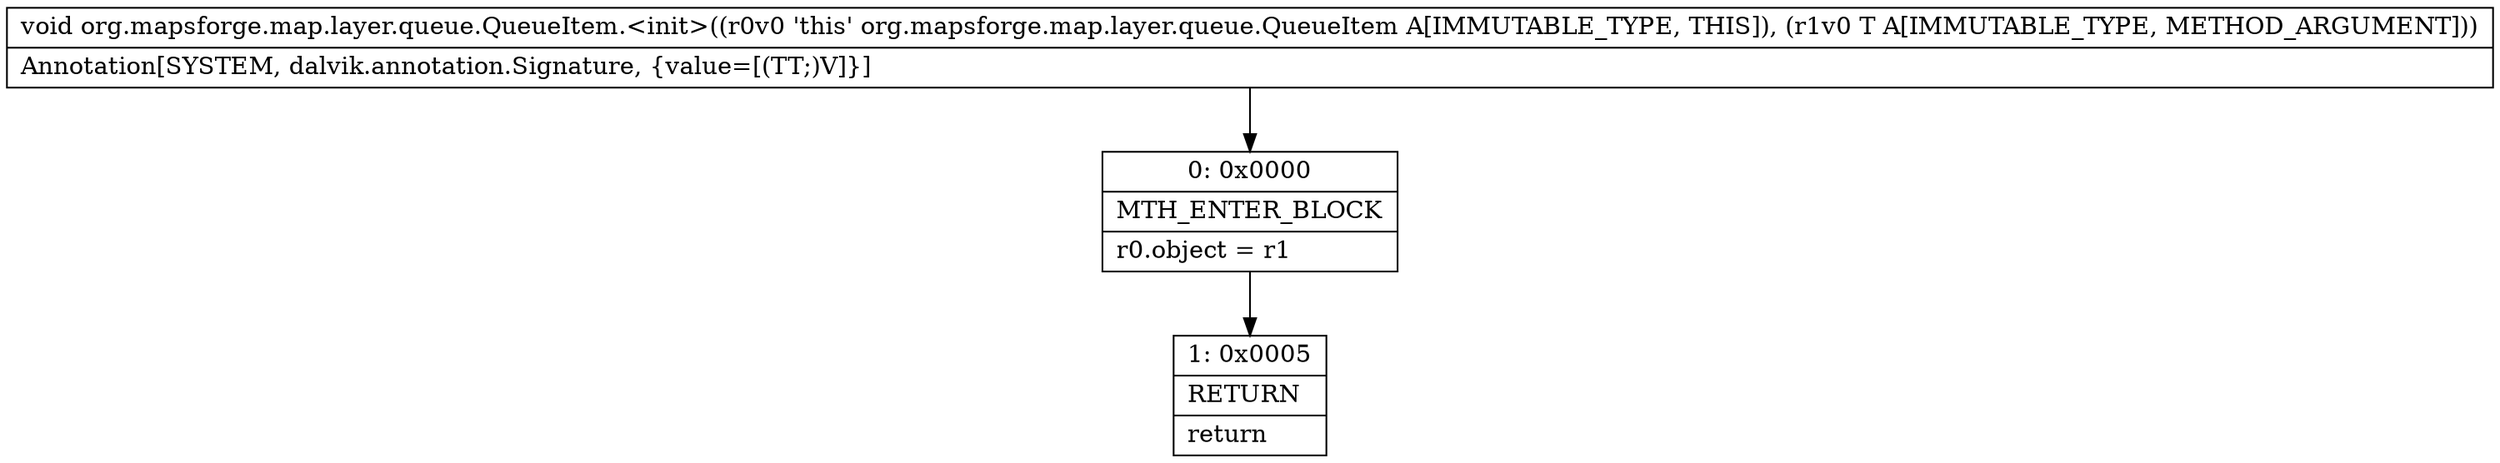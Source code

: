 digraph "CFG fororg.mapsforge.map.layer.queue.QueueItem.\<init\>(Lorg\/mapsforge\/map\/layer\/queue\/Job;)V" {
Node_0 [shape=record,label="{0\:\ 0x0000|MTH_ENTER_BLOCK\l|r0.object = r1\l}"];
Node_1 [shape=record,label="{1\:\ 0x0005|RETURN\l|return\l}"];
MethodNode[shape=record,label="{void org.mapsforge.map.layer.queue.QueueItem.\<init\>((r0v0 'this' org.mapsforge.map.layer.queue.QueueItem A[IMMUTABLE_TYPE, THIS]), (r1v0 T A[IMMUTABLE_TYPE, METHOD_ARGUMENT]))  | Annotation[SYSTEM, dalvik.annotation.Signature, \{value=[(TT;)V]\}]\l}"];
MethodNode -> Node_0;
Node_0 -> Node_1;
}

